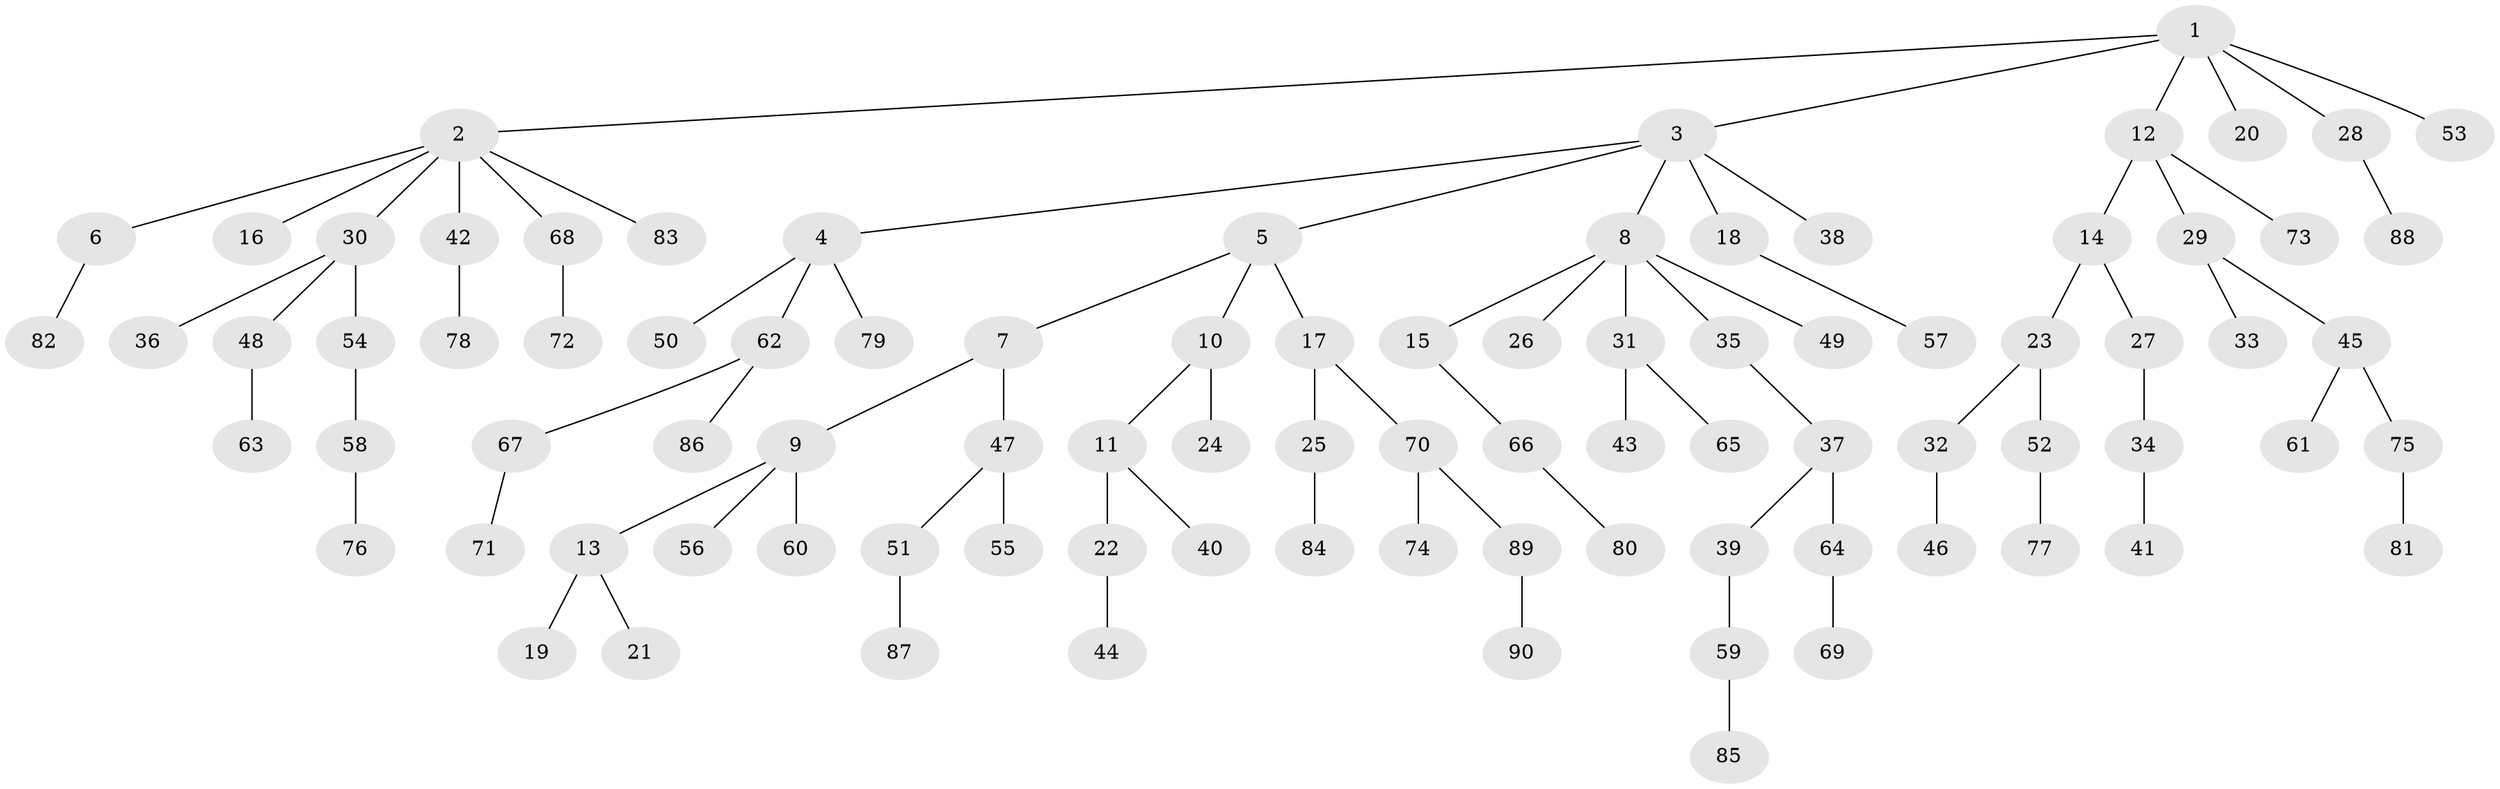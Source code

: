 // Generated by graph-tools (version 1.1) at 2025/11/02/27/25 16:11:25]
// undirected, 90 vertices, 89 edges
graph export_dot {
graph [start="1"]
  node [color=gray90,style=filled];
  1;
  2;
  3;
  4;
  5;
  6;
  7;
  8;
  9;
  10;
  11;
  12;
  13;
  14;
  15;
  16;
  17;
  18;
  19;
  20;
  21;
  22;
  23;
  24;
  25;
  26;
  27;
  28;
  29;
  30;
  31;
  32;
  33;
  34;
  35;
  36;
  37;
  38;
  39;
  40;
  41;
  42;
  43;
  44;
  45;
  46;
  47;
  48;
  49;
  50;
  51;
  52;
  53;
  54;
  55;
  56;
  57;
  58;
  59;
  60;
  61;
  62;
  63;
  64;
  65;
  66;
  67;
  68;
  69;
  70;
  71;
  72;
  73;
  74;
  75;
  76;
  77;
  78;
  79;
  80;
  81;
  82;
  83;
  84;
  85;
  86;
  87;
  88;
  89;
  90;
  1 -- 2;
  1 -- 3;
  1 -- 12;
  1 -- 20;
  1 -- 28;
  1 -- 53;
  2 -- 6;
  2 -- 16;
  2 -- 30;
  2 -- 42;
  2 -- 68;
  2 -- 83;
  3 -- 4;
  3 -- 5;
  3 -- 8;
  3 -- 18;
  3 -- 38;
  4 -- 50;
  4 -- 62;
  4 -- 79;
  5 -- 7;
  5 -- 10;
  5 -- 17;
  6 -- 82;
  7 -- 9;
  7 -- 47;
  8 -- 15;
  8 -- 26;
  8 -- 31;
  8 -- 35;
  8 -- 49;
  9 -- 13;
  9 -- 56;
  9 -- 60;
  10 -- 11;
  10 -- 24;
  11 -- 22;
  11 -- 40;
  12 -- 14;
  12 -- 29;
  12 -- 73;
  13 -- 19;
  13 -- 21;
  14 -- 23;
  14 -- 27;
  15 -- 66;
  17 -- 25;
  17 -- 70;
  18 -- 57;
  22 -- 44;
  23 -- 32;
  23 -- 52;
  25 -- 84;
  27 -- 34;
  28 -- 88;
  29 -- 33;
  29 -- 45;
  30 -- 36;
  30 -- 48;
  30 -- 54;
  31 -- 43;
  31 -- 65;
  32 -- 46;
  34 -- 41;
  35 -- 37;
  37 -- 39;
  37 -- 64;
  39 -- 59;
  42 -- 78;
  45 -- 61;
  45 -- 75;
  47 -- 51;
  47 -- 55;
  48 -- 63;
  51 -- 87;
  52 -- 77;
  54 -- 58;
  58 -- 76;
  59 -- 85;
  62 -- 67;
  62 -- 86;
  64 -- 69;
  66 -- 80;
  67 -- 71;
  68 -- 72;
  70 -- 74;
  70 -- 89;
  75 -- 81;
  89 -- 90;
}
